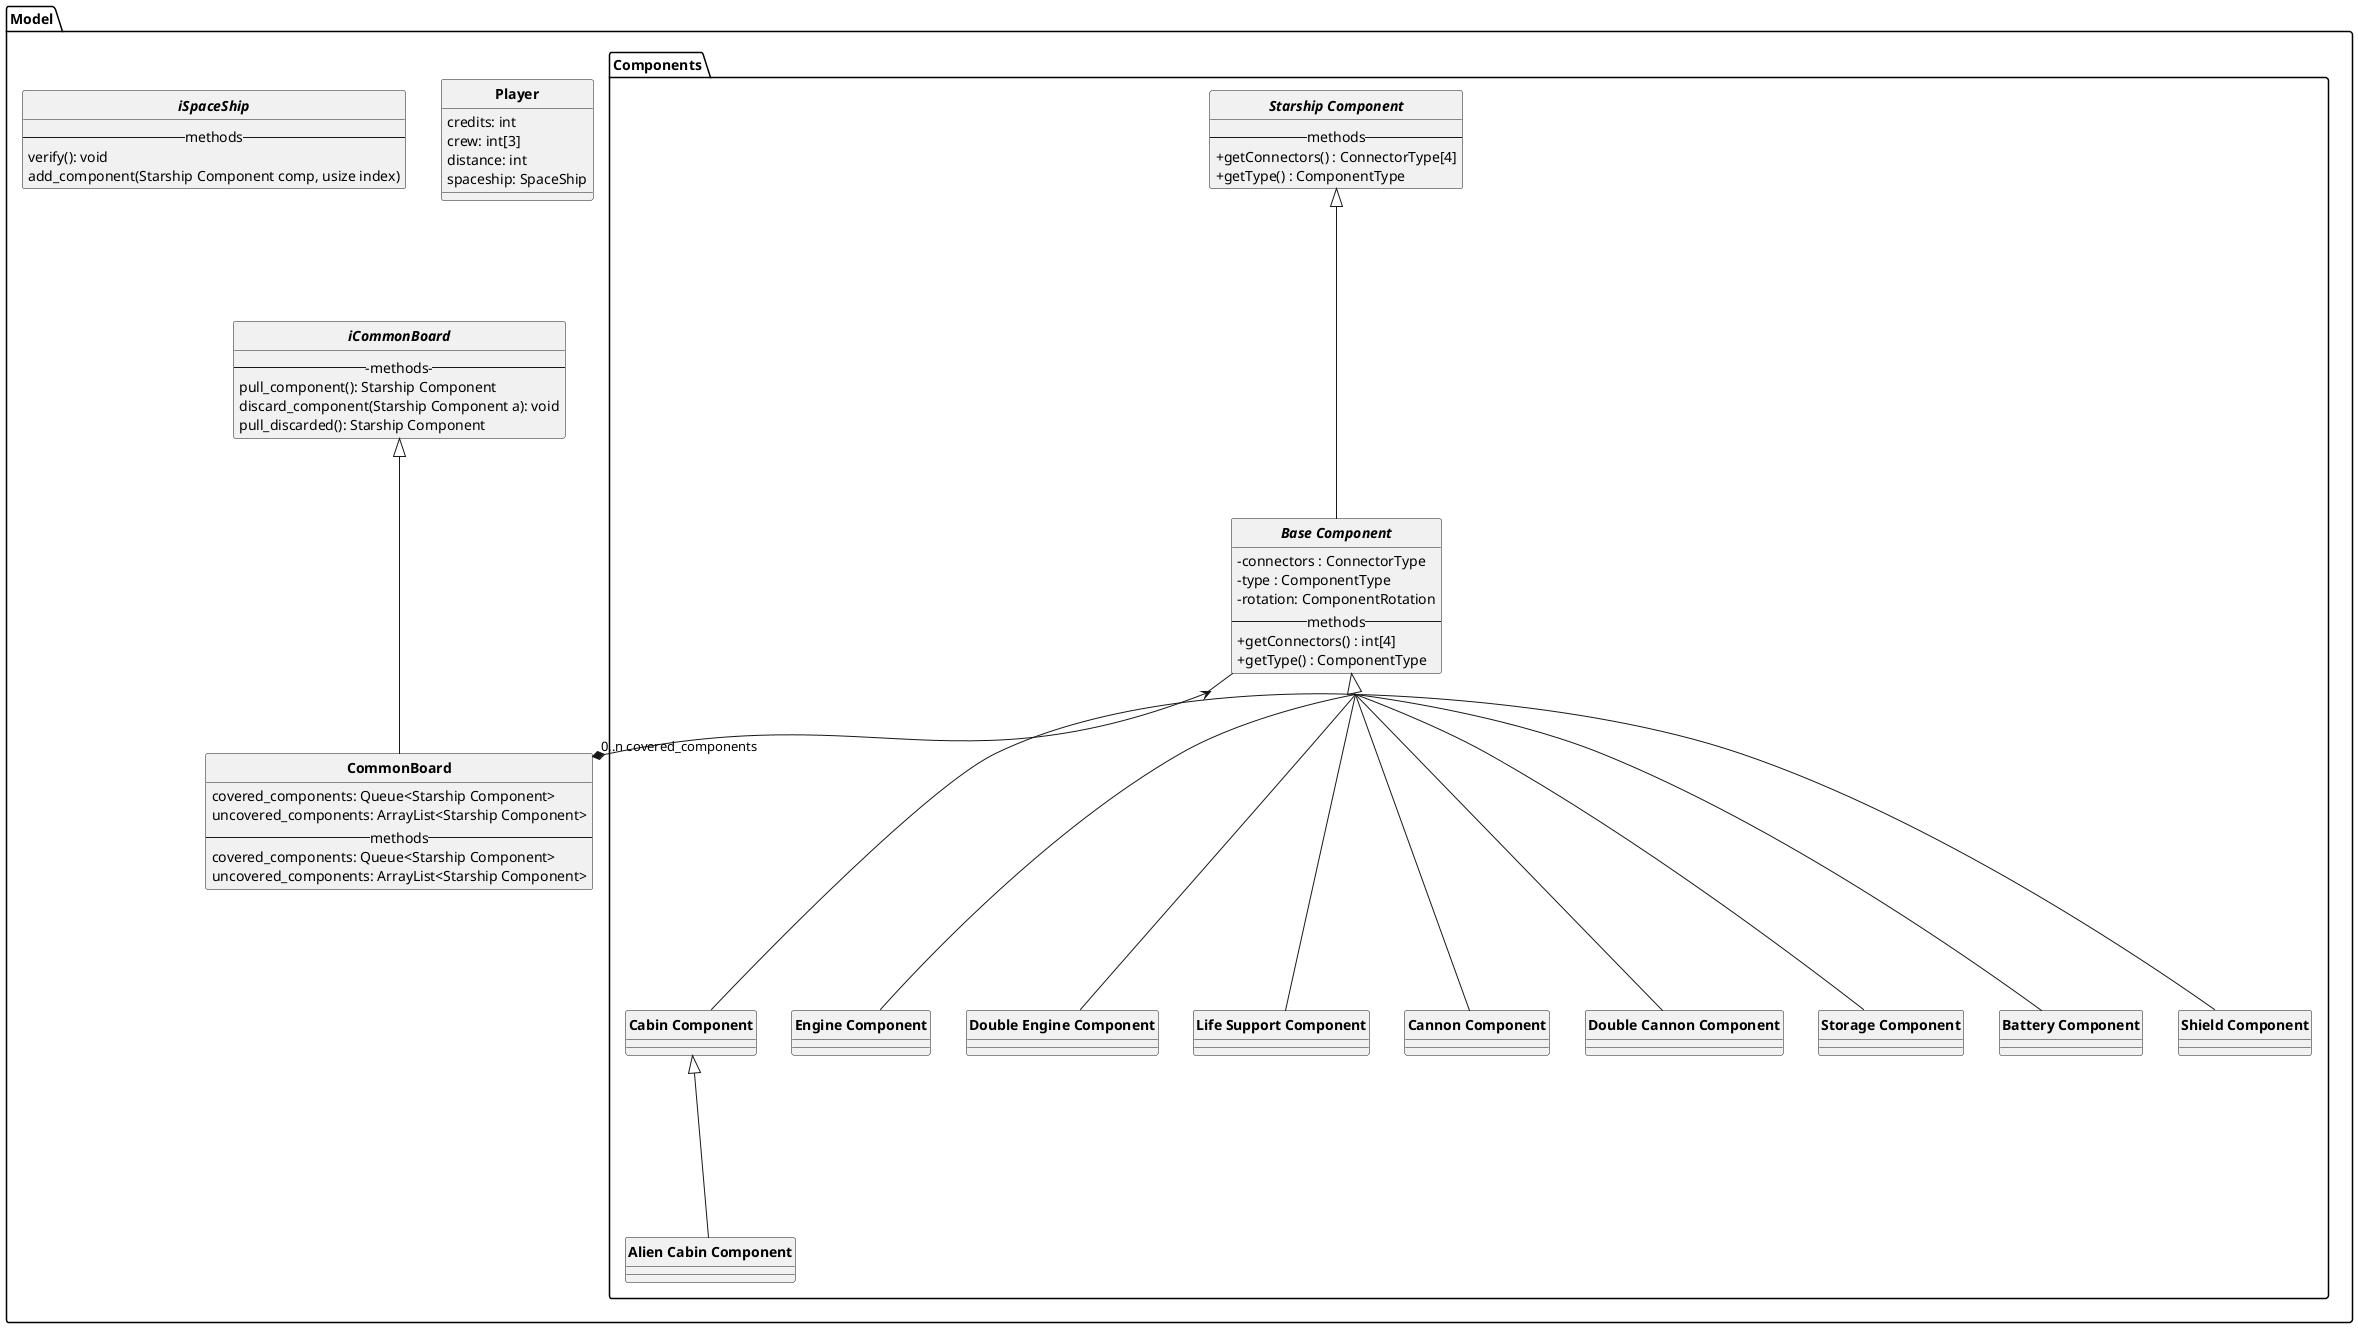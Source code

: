 @startuml style
''Style config
hide circle
skinparam classFontStyle bold
skinparam groupInheritance 2
set separator ::
skinparam classAttributeIconSize 0
    
class Model::Player{
    {field} credits: int
    {field} crew: int[3]
    {field} distance: int
    {field} spaceship: SpaceShip
}

''Class declaration
interface Model::Components::iSC as "Starship Component"{
    --methods--
    {method} +getConnectors() : ConnectorType[4]
    {method} +getType() : ComponentType
}

abstract Model::Components::SC as "Base Component" {
    {field} -connectors : ConnectorType
    {field} -type : ComponentType
    {field} -rotation: ComponentRotation
    --methods--
    {method} +getConnectors() : int[4]
    {method} +getType() : ComponentType
}

class Model::Components::CBC as "Cabin Component" {
}

class Model::Components::ACC as "Alien Cabin Component" {
}

class Model::Components::EC as "Engine Component" {
}

class Model::Components::BEC as "Double Engine Component" {
}

class Model::Components::ASC as "Life Support Component" {
}

class Model::Components::CNC as "Cannon Component"{
}

class Model::Components::DAC as "Double Cannon Component" {
}

class Model::Components::STC as "Storage Component" {
}

class Model::Components::BC as "Battery Component" {
}

class Model::Components::SHC as "Shield Component" {
}

''Il mucchio di celle
interface Model::iCommonBoard{
    ---methods---
    {method} pull_component(): Starship Component
    {method} discard_component(Starship Component a): void
    {method} pull_discarded(): Starship Component
}

class Model::CommonBoard{
    {field} covered_components: Queue<Starship Component>
    {field} uncovered_components: ArrayList<Starship Component>
    --methods--
    {field} covered_components: Queue<Starship Component>
    {field} uncovered_components: ArrayList<Starship Component>
}

interface Model::iSpaceShip{
    --methods--
    {method} verify(): void
    {method} add_component(Starship Component comp, usize index)
}

''Relations between classes
Model::Components::iSC^----Model::Components::SC
Model::Components::SC^----Model::Components::CBC
Model::Components::CBC^----Model::Components::ACC
Model::Components::SC^----Model::Components::EC
Model::Components::SC^----Model::Components::BEC
Model::Components::SC^----Model::Components::ASC
Model::Components::SC^----Model::Components::CNC
Model::Components::SC^----Model::Components::DAC
Model::Components::SC^----Model::Components::BC
Model::Components::SC^----Model::Components::STC
Model::Components::SC^----Model::Components::SHC


Model::iCommonBoard ^--- Model::CommonBoard
Model::Components::SC <--* "0..n covered_components" Model::CommonBoard

@enduml